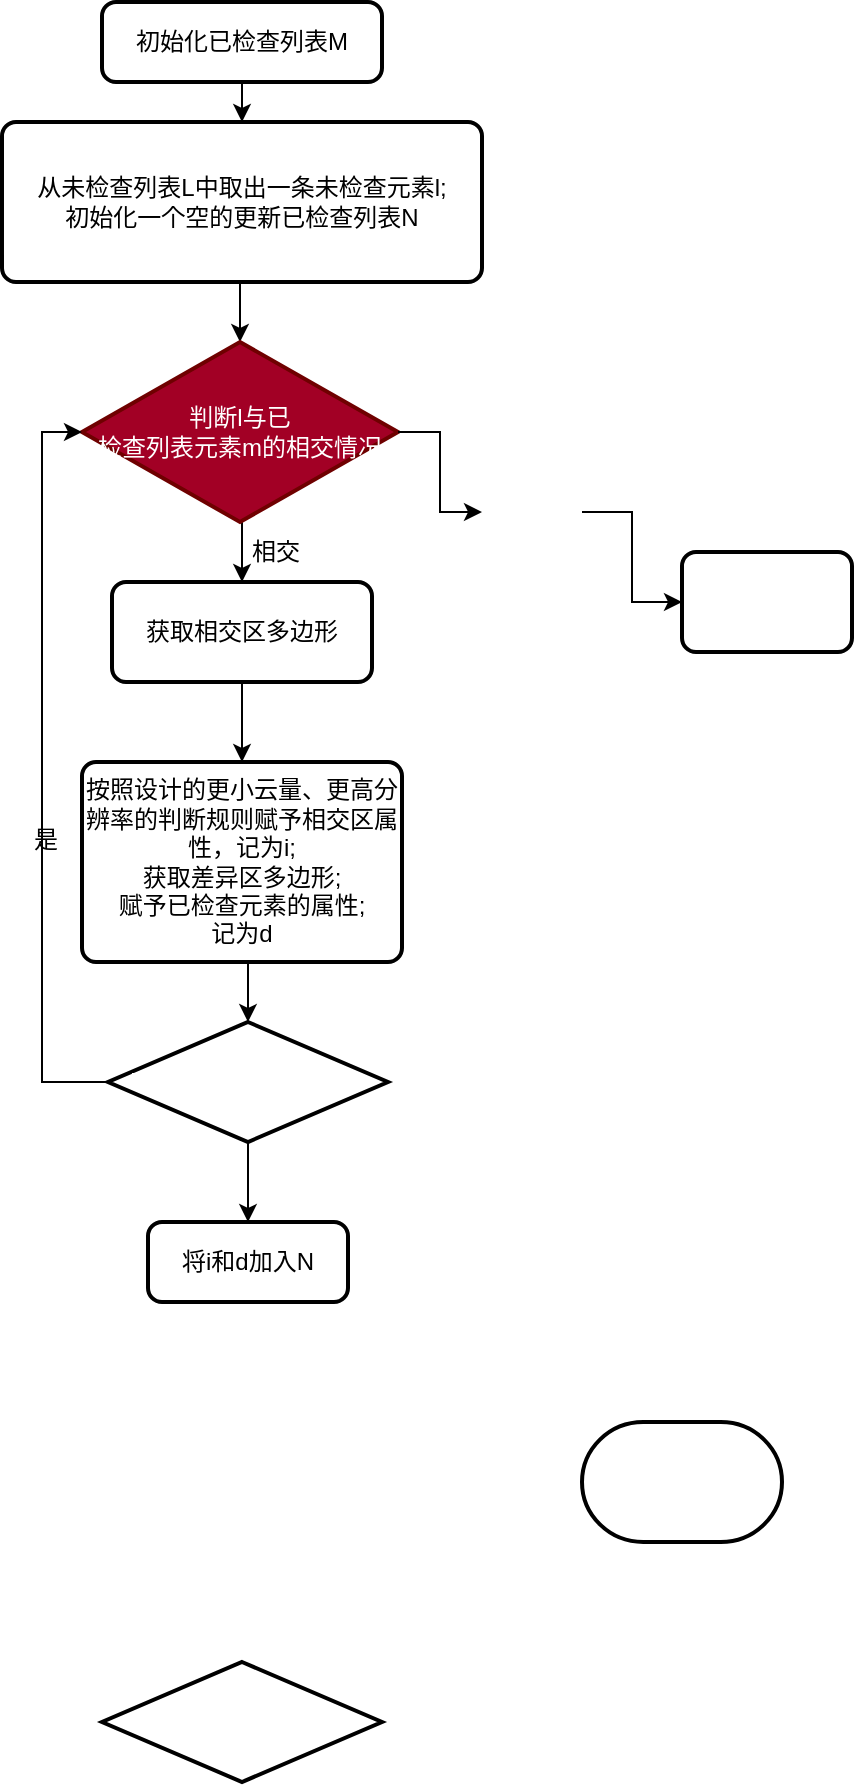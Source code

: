 <mxfile version="10.6.9" type="github"><diagram id="zy_l3fsiRdH5LXIL0255" name="Page-1"><mxGraphModel dx="1329" dy="779" grid="1" gridSize="10" guides="1" tooltips="1" connect="1" arrows="1" fold="1" page="1" pageScale="1" pageWidth="850" pageHeight="1100" math="0" shadow="0"><root><mxCell id="0"/><mxCell id="1" parent="0"/><mxCell id="RKcJOYwVMahbtxvaXMjY-8" style="edgeStyle=orthogonalEdgeStyle;rounded=0;orthogonalLoop=1;jettySize=auto;html=1;exitX=0.5;exitY=1;exitDx=0;exitDy=0;entryX=0.5;entryY=0;entryDx=0;entryDy=0;entryPerimeter=0;" parent="1" source="RKcJOYwVMahbtxvaXMjY-4" target="RKcJOYwVMahbtxvaXMjY-7" edge="1"><mxGeometry relative="1" as="geometry"><mxPoint x="330" y="395" as="targetPoint"/></mxGeometry></mxCell><mxCell id="RKcJOYwVMahbtxvaXMjY-4" value="&lt;span&gt;从未检查列表L中取出一条未检查元素l;&lt;br&gt;初始化一个空的更新已检查列表N&lt;br&gt;&lt;/span&gt;" style="rounded=1;whiteSpace=wrap;html=1;absoluteArcSize=1;arcSize=14;strokeWidth=2;" parent="1" vertex="1"><mxGeometry x="210" y="260" width="240" height="80" as="geometry"/></mxCell><mxCell id="RKcJOYwVMahbtxvaXMjY-6" style="edgeStyle=orthogonalEdgeStyle;rounded=0;orthogonalLoop=1;jettySize=auto;html=1;exitX=0.5;exitY=1;exitDx=0;exitDy=0;" parent="1" source="RKcJOYwVMahbtxvaXMjY-5" target="RKcJOYwVMahbtxvaXMjY-4" edge="1"><mxGeometry relative="1" as="geometry"/></mxCell><mxCell id="RKcJOYwVMahbtxvaXMjY-5" value="&lt;span&gt;初始化已检查列表M&lt;/span&gt;" style="rounded=1;whiteSpace=wrap;html=1;absoluteArcSize=1;arcSize=14;strokeWidth=2;" parent="1" vertex="1"><mxGeometry x="260" y="200" width="140" height="40" as="geometry"/></mxCell><mxCell id="RKcJOYwVMahbtxvaXMjY-11" style="edgeStyle=orthogonalEdgeStyle;rounded=0;orthogonalLoop=1;jettySize=auto;html=1;exitX=0.5;exitY=1;exitDx=0;exitDy=0;exitPerimeter=0;entryX=0.5;entryY=0;entryDx=0;entryDy=0;" parent="1" source="RKcJOYwVMahbtxvaXMjY-7" target="RKcJOYwVMahbtxvaXMjY-10" edge="1"><mxGeometry relative="1" as="geometry"/></mxCell><mxCell id="RKcJOYwVMahbtxvaXMjY-35" style="edgeStyle=orthogonalEdgeStyle;rounded=0;orthogonalLoop=1;jettySize=auto;html=1;exitX=1;exitY=0.5;exitDx=0;exitDy=0;exitPerimeter=0;entryX=0;entryY=0.5;entryDx=0;entryDy=0;fontColor=#FFFFFF;" parent="1" source="RKcJOYwVMahbtxvaXMjY-37" target="RKcJOYwVMahbtxvaXMjY-34" edge="1"><mxGeometry relative="1" as="geometry"/></mxCell><mxCell id="RKcJOYwVMahbtxvaXMjY-7" value="判断l与已&lt;br&gt;检查列表元素m的相交情况" style="strokeWidth=2;html=1;shape=mxgraph.flowchart.decision;whiteSpace=wrap;fillColor=#a20025;strokeColor=#6F0000;fontColor=#ffffff;" parent="1" vertex="1"><mxGeometry x="250" y="370" width="158" height="90" as="geometry"/></mxCell><mxCell id="RKcJOYwVMahbtxvaXMjY-15" value="" style="edgeStyle=orthogonalEdgeStyle;rounded=0;orthogonalLoop=1;jettySize=auto;html=1;" parent="1" source="RKcJOYwVMahbtxvaXMjY-10" target="RKcJOYwVMahbtxvaXMjY-14" edge="1"><mxGeometry relative="1" as="geometry"/></mxCell><mxCell id="RKcJOYwVMahbtxvaXMjY-10" value="获取相交区多边形" style="rounded=1;whiteSpace=wrap;html=1;absoluteArcSize=1;arcSize=14;strokeWidth=2;" parent="1" vertex="1"><mxGeometry x="265" y="490" width="130" height="50" as="geometry"/></mxCell><mxCell id="W5yX0eDjzL_sd-ViIV68-10" style="edgeStyle=orthogonalEdgeStyle;rounded=0;orthogonalLoop=1;jettySize=auto;html=1;exitX=0.5;exitY=1;exitDx=0;exitDy=0;entryX=0.5;entryY=0;entryDx=0;entryDy=0;entryPerimeter=0;fontColor=#000000;" parent="1" source="RKcJOYwVMahbtxvaXMjY-14" target="W5yX0eDjzL_sd-ViIV68-4" edge="1"><mxGeometry relative="1" as="geometry"/></mxCell><mxCell id="RKcJOYwVMahbtxvaXMjY-14" value="按照设计的更小云量、更高分辨率的判断规则赋予相交区属性，记为i;&lt;br&gt;获取差异区多边形;&lt;br&gt;赋予已检查元素的属性;&lt;br&gt;记为d&lt;br&gt;" style="rounded=1;whiteSpace=wrap;html=1;absoluteArcSize=1;arcSize=14;strokeWidth=2;" parent="1" vertex="1"><mxGeometry x="250" y="580" width="160" height="100" as="geometry"/></mxCell><mxCell id="RKcJOYwVMahbtxvaXMjY-27" value="将i和d加入N&lt;br&gt;" style="rounded=1;whiteSpace=wrap;html=1;absoluteArcSize=1;arcSize=14;strokeWidth=2;" parent="1" vertex="1"><mxGeometry x="283" y="810" width="100" height="40" as="geometry"/></mxCell><mxCell id="RKcJOYwVMahbtxvaXMjY-12" value="相交" style="text;html=1;resizable=0;points=[];autosize=1;align=left;verticalAlign=top;spacingTop=-4;" parent="1" vertex="1"><mxGeometry x="333" y="465" width="40" height="20" as="geometry"/></mxCell><mxCell id="RKcJOYwVMahbtxvaXMjY-34" value="将m加入N" style="rounded=1;whiteSpace=wrap;html=1;absoluteArcSize=1;arcSize=14;strokeWidth=2;labelBackgroundColor=none;fontColor=#FFFFFF;" parent="1" vertex="1"><mxGeometry x="550" y="475" width="85" height="50" as="geometry"/></mxCell><mxCell id="RKcJOYwVMahbtxvaXMjY-38" value="L中还有未检查记录？" style="strokeWidth=2;html=1;shape=mxgraph.flowchart.decision;whiteSpace=wrap;labelBackgroundColor=none;fontColor=#FFFFFF;" parent="1" vertex="1"><mxGeometry x="260" y="1030" width="140" height="60" as="geometry"/></mxCell><mxCell id="RKcJOYwVMahbtxvaXMjY-43" value="结束" style="strokeWidth=2;html=1;shape=mxgraph.flowchart.terminator;whiteSpace=wrap;labelBackgroundColor=none;fontColor=#FFFFFF;" parent="1" vertex="1"><mxGeometry x="500" y="910" width="100" height="60" as="geometry"/></mxCell><mxCell id="W5yX0eDjzL_sd-ViIV68-9" style="edgeStyle=orthogonalEdgeStyle;rounded=0;orthogonalLoop=1;jettySize=auto;html=1;exitX=0;exitY=0.5;exitDx=0;exitDy=0;exitPerimeter=0;entryX=0;entryY=0.5;entryDx=0;entryDy=0;entryPerimeter=0;fontColor=#000000;" parent="1" source="W5yX0eDjzL_sd-ViIV68-4" target="RKcJOYwVMahbtxvaXMjY-7" edge="1"><mxGeometry relative="1" as="geometry"/></mxCell><mxCell id="W5yX0eDjzL_sd-ViIV68-20" style="edgeStyle=orthogonalEdgeStyle;rounded=0;orthogonalLoop=1;jettySize=auto;html=1;exitX=0.5;exitY=1;exitDx=0;exitDy=0;exitPerimeter=0;entryX=0.5;entryY=0;entryDx=0;entryDy=0;fontColor=#000000;" parent="1" source="W5yX0eDjzL_sd-ViIV68-4" target="RKcJOYwVMahbtxvaXMjY-27" edge="1"><mxGeometry relative="1" as="geometry"/></mxCell><mxCell id="W5yX0eDjzL_sd-ViIV68-4" value="M中还有未比较记录？" style="strokeWidth=2;html=1;shape=mxgraph.flowchart.decision;whiteSpace=wrap;labelBackgroundColor=none;fontColor=#FFFFFF;" parent="1" vertex="1"><mxGeometry x="263" y="710" width="140" height="60" as="geometry"/></mxCell><mxCell id="uIBg8goezRmpYLNcNJuj-2" value="是" style="text;html=1;resizable=0;points=[];autosize=1;align=left;verticalAlign=top;spacingTop=-4;" vertex="1" parent="1"><mxGeometry x="224" y="609" width="30" height="20" as="geometry"/></mxCell><mxCell id="RKcJOYwVMahbtxvaXMjY-37" value="不相交" style="text;html=1;resizable=0;points=[];autosize=1;align=left;verticalAlign=top;spacingTop=-4;fontColor=#FFFFFF;" parent="1" vertex="1"><mxGeometry x="450" y="445" width="50" height="20" as="geometry"/></mxCell><mxCell id="uIBg8goezRmpYLNcNJuj-3" style="edgeStyle=orthogonalEdgeStyle;rounded=0;orthogonalLoop=1;jettySize=auto;html=1;exitX=1;exitY=0.5;exitDx=0;exitDy=0;exitPerimeter=0;entryX=0;entryY=0.5;entryDx=0;entryDy=0;fontColor=#FFFFFF;" edge="1" parent="1" source="RKcJOYwVMahbtxvaXMjY-7" target="RKcJOYwVMahbtxvaXMjY-37"><mxGeometry relative="1" as="geometry"><mxPoint x="408" y="415" as="sourcePoint"/><mxPoint x="550" y="500" as="targetPoint"/></mxGeometry></mxCell></root></mxGraphModel></diagram></mxfile>